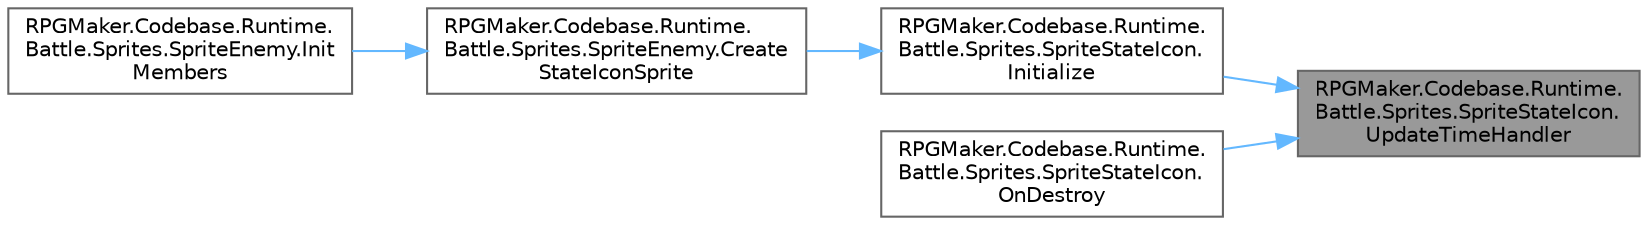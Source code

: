 digraph "RPGMaker.Codebase.Runtime.Battle.Sprites.SpriteStateIcon.UpdateTimeHandler"
{
 // LATEX_PDF_SIZE
  bgcolor="transparent";
  edge [fontname=Helvetica,fontsize=10,labelfontname=Helvetica,labelfontsize=10];
  node [fontname=Helvetica,fontsize=10,shape=box,height=0.2,width=0.4];
  rankdir="RL";
  Node1 [id="Node000001",label="RPGMaker.Codebase.Runtime.\lBattle.Sprites.SpriteStateIcon.\lUpdateTimeHandler",height=0.2,width=0.4,color="gray40", fillcolor="grey60", style="filled", fontcolor="black",tooltip="😁 Update処理"];
  Node1 -> Node2 [id="edge1_Node000001_Node000002",dir="back",color="steelblue1",style="solid",tooltip=" "];
  Node2 [id="Node000002",label="RPGMaker.Codebase.Runtime.\lBattle.Sprites.SpriteStateIcon.\lInitialize",height=0.2,width=0.4,color="grey40", fillcolor="white", style="filled",URL="$d7/d4e/class_r_p_g_maker_1_1_codebase_1_1_runtime_1_1_battle_1_1_sprites_1_1_sprite_state_icon.html#a045ecc518fe00a041d1f242a3a605329",tooltip="😁 初期化"];
  Node2 -> Node3 [id="edge2_Node000002_Node000003",dir="back",color="steelblue1",style="solid",tooltip=" "];
  Node3 [id="Node000003",label="RPGMaker.Codebase.Runtime.\lBattle.Sprites.SpriteEnemy.Create\lStateIconSprite",height=0.2,width=0.4,color="grey40", fillcolor="white", style="filled",URL="$d3/d60/class_r_p_g_maker_1_1_codebase_1_1_runtime_1_1_battle_1_1_sprites_1_1_sprite_enemy.html#ae8848832996473bf910c5fd802fdaf1e",tooltip="😁 アイコン初期化"];
  Node3 -> Node4 [id="edge3_Node000003_Node000004",dir="back",color="steelblue1",style="solid",tooltip=" "];
  Node4 [id="Node000004",label="RPGMaker.Codebase.Runtime.\lBattle.Sprites.SpriteEnemy.Init\lMembers",height=0.2,width=0.4,color="grey40", fillcolor="white", style="filled",URL="$d3/d60/class_r_p_g_maker_1_1_codebase_1_1_runtime_1_1_battle_1_1_sprites_1_1_sprite_enemy.html#a4f5f3cca4b064d8f901d48aa19c05bec",tooltip="😁 メンバ変数を初期化"];
  Node1 -> Node5 [id="edge4_Node000001_Node000005",dir="back",color="steelblue1",style="solid",tooltip=" "];
  Node5 [id="Node000005",label="RPGMaker.Codebase.Runtime.\lBattle.Sprites.SpriteStateIcon.\lOnDestroy",height=0.2,width=0.4,color="grey40", fillcolor="white", style="filled",URL="$d7/d4e/class_r_p_g_maker_1_1_codebase_1_1_runtime_1_1_battle_1_1_sprites_1_1_sprite_state_icon.html#a77ee7c829f5eb1e738ddaaf9dd89207d",tooltip="😁 破棄処理"];
}
